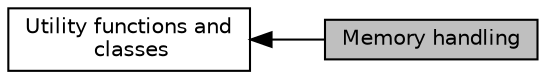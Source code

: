 digraph "Memory handling"
{
  edge [fontname="Helvetica",fontsize="10",labelfontname="Helvetica",labelfontsize="10"];
  node [fontname="Helvetica",fontsize="10",shape=box];
  rankdir=LR;
  Node2 [label="Utility functions and\l classes",height=0.2,width=0.4,color="black", fillcolor="white", style="filled",URL="$group__utilities.html",tooltip="This module simply collects a number of functions and classes that provide general tools for tasks th..."];
  Node1 [label="Memory handling",height=0.2,width=0.4,color="black", fillcolor="grey75", style="filled", fontcolor="black",tooltip="This group has some basic classes and namespaces for memory handling. The Subscriptor and SmartPointe..."];
  Node2->Node1 [shape=plaintext, dir="back", style="solid"];
}

